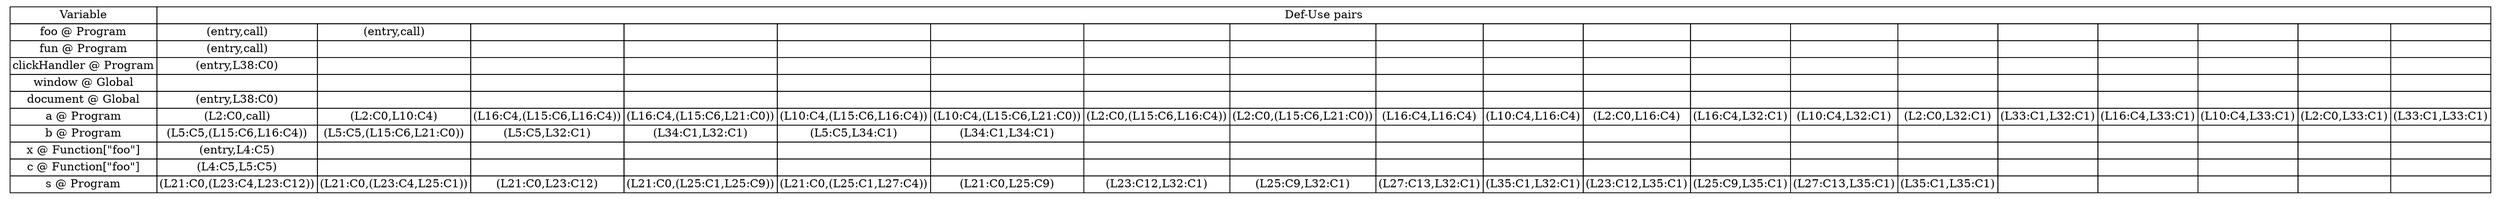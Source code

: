 digraph structs {
node [shape="plaintext"]
struct1 [label=<
<TABLE BORDER="0" CELLBORDER="1" CELLSPACING="0">
<tr><td>Variable</td><td COLSPAN="19">Def-Use pairs</td></tr><tr><td>foo @ Program</td><td>(entry,call)</td><td>(entry,call)</td><td></td><td></td><td></td><td></td><td></td><td></td><td></td><td></td><td></td><td></td><td></td><td></td><td></td><td></td><td></td><td></td><td></td></tr>
<tr><td>fun @ Program</td><td>(entry,call)</td><td></td><td></td><td></td><td></td><td></td><td></td><td></td><td></td><td></td><td></td><td></td><td></td><td></td><td></td><td></td><td></td><td></td><td></td></tr>
<tr><td>clickHandler @ Program</td><td>(entry,L38:C0)</td><td></td><td></td><td></td><td></td><td></td><td></td><td></td><td></td><td></td><td></td><td></td><td></td><td></td><td></td><td></td><td></td><td></td><td></td></tr>
<tr><td>window @ Global</td><td></td><td></td><td></td><td></td><td></td><td></td><td></td><td></td><td></td><td></td><td></td><td></td><td></td><td></td><td></td><td></td><td></td><td></td><td></td></tr>
<tr><td>document @ Global</td><td>(entry,L38:C0)</td><td></td><td></td><td></td><td></td><td></td><td></td><td></td><td></td><td></td><td></td><td></td><td></td><td></td><td></td><td></td><td></td><td></td><td></td></tr>
<tr><td>a @ Program</td><td>(L2:C0,call)</td><td>(L2:C0,L10:C4)</td><td>(L16:C4,(L15:C6,L16:C4))</td><td>(L16:C4,(L15:C6,L21:C0))</td><td>(L10:C4,(L15:C6,L16:C4))</td><td>(L10:C4,(L15:C6,L21:C0))</td><td>(L2:C0,(L15:C6,L16:C4))</td><td>(L2:C0,(L15:C6,L21:C0))</td><td>(L16:C4,L16:C4)</td><td>(L10:C4,L16:C4)</td><td>(L2:C0,L16:C4)</td><td>(L16:C4,L32:C1)</td><td>(L10:C4,L32:C1)</td><td>(L2:C0,L32:C1)</td><td>(L33:C1,L32:C1)</td><td>(L16:C4,L33:C1)</td><td>(L10:C4,L33:C1)</td><td>(L2:C0,L33:C1)</td><td>(L33:C1,L33:C1)</td></tr>
<tr><td>b @ Program</td><td>(L5:C5,(L15:C6,L16:C4))</td><td>(L5:C5,(L15:C6,L21:C0))</td><td>(L5:C5,L32:C1)</td><td>(L34:C1,L32:C1)</td><td>(L5:C5,L34:C1)</td><td>(L34:C1,L34:C1)</td><td></td><td></td><td></td><td></td><td></td><td></td><td></td><td></td><td></td><td></td><td></td><td></td><td></td></tr>
<tr><td>x @ Function["foo"]</td><td>(entry,L4:C5)</td><td></td><td></td><td></td><td></td><td></td><td></td><td></td><td></td><td></td><td></td><td></td><td></td><td></td><td></td><td></td><td></td><td></td><td></td></tr>
<tr><td>c @ Function["foo"]</td><td>(L4:C5,L5:C5)</td><td></td><td></td><td></td><td></td><td></td><td></td><td></td><td></td><td></td><td></td><td></td><td></td><td></td><td></td><td></td><td></td><td></td><td></td></tr>
<tr><td>s @ Program</td><td>(L21:C0,(L23:C4,L23:C12))</td><td>(L21:C0,(L23:C4,L25:C1))</td><td>(L21:C0,L23:C12)</td><td>(L21:C0,(L25:C1,L25:C9))</td><td>(L21:C0,(L25:C1,L27:C4))</td><td>(L21:C0,L25:C9)</td><td>(L23:C12,L32:C1)</td><td>(L25:C9,L32:C1)</td><td>(L27:C13,L32:C1)</td><td>(L35:C1,L32:C1)</td><td>(L23:C12,L35:C1)</td><td>(L25:C9,L35:C1)</td><td>(L27:C13,L35:C1)</td><td>(L35:C1,L35:C1)</td><td></td><td></td><td></td><td></td><td></td></tr>
</TABLE>
>];
}